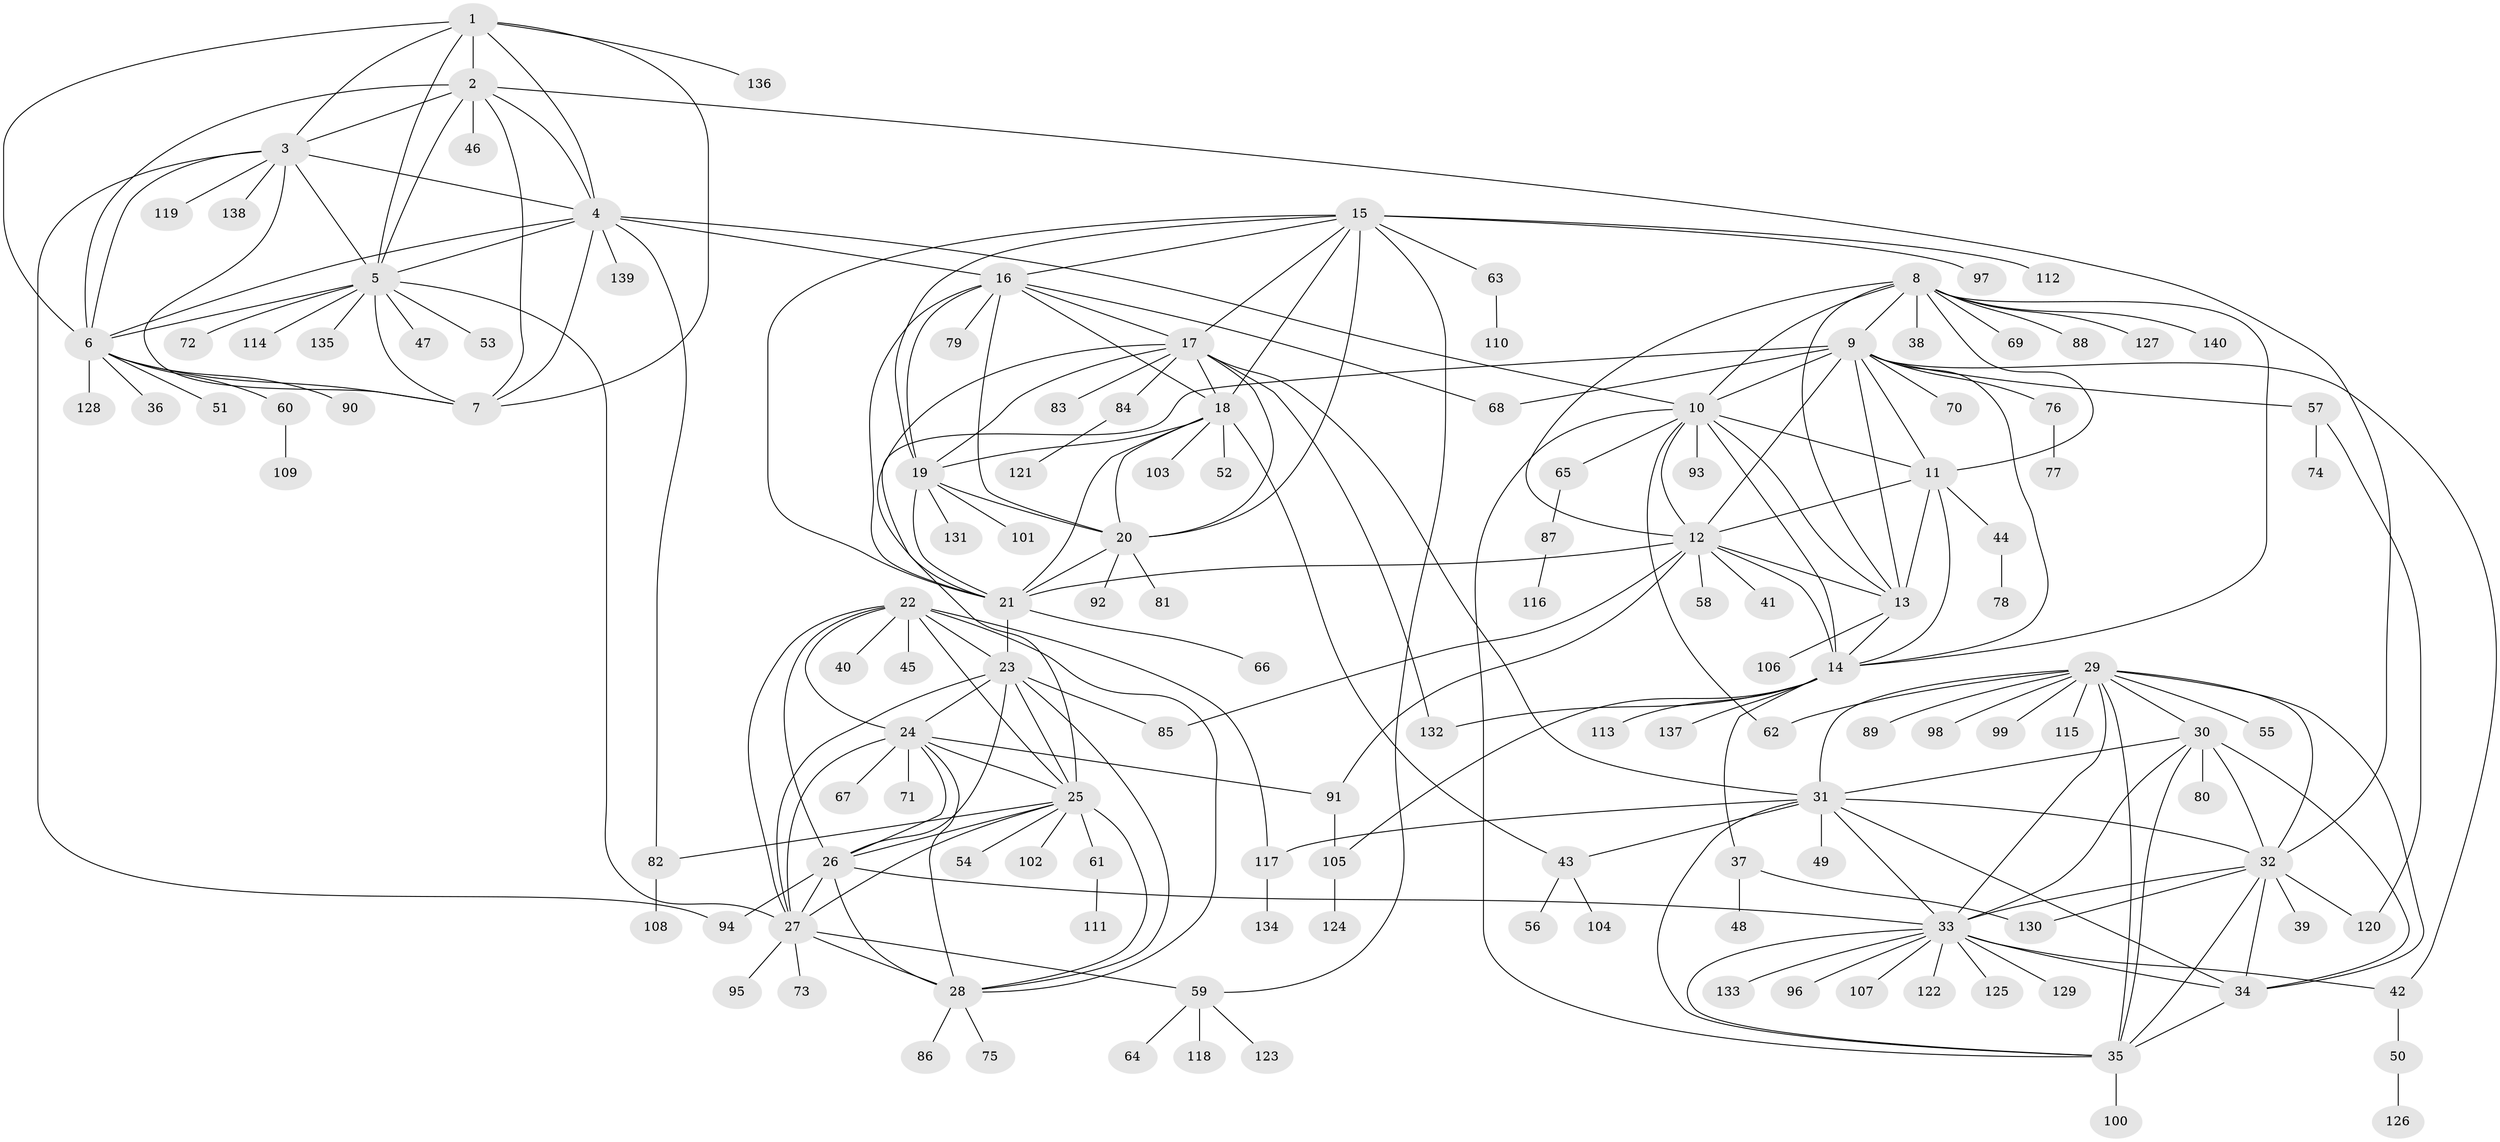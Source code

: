 // coarse degree distribution, {4: 0.02727272727272727, 9: 0.03636363636363636, 11: 0.01818181818181818, 8: 0.01818181818181818, 14: 0.00909090909090909, 15: 0.01818181818181818, 5: 0.01818181818181818, 7: 0.01818181818181818, 6: 0.02727272727272727, 13: 0.00909090909090909, 10: 0.00909090909090909, 1: 0.6272727272727273, 3: 0.05454545454545454, 2: 0.10909090909090909}
// Generated by graph-tools (version 1.1) at 2025/24/03/03/25 07:24:17]
// undirected, 140 vertices, 234 edges
graph export_dot {
graph [start="1"]
  node [color=gray90,style=filled];
  1;
  2;
  3;
  4;
  5;
  6;
  7;
  8;
  9;
  10;
  11;
  12;
  13;
  14;
  15;
  16;
  17;
  18;
  19;
  20;
  21;
  22;
  23;
  24;
  25;
  26;
  27;
  28;
  29;
  30;
  31;
  32;
  33;
  34;
  35;
  36;
  37;
  38;
  39;
  40;
  41;
  42;
  43;
  44;
  45;
  46;
  47;
  48;
  49;
  50;
  51;
  52;
  53;
  54;
  55;
  56;
  57;
  58;
  59;
  60;
  61;
  62;
  63;
  64;
  65;
  66;
  67;
  68;
  69;
  70;
  71;
  72;
  73;
  74;
  75;
  76;
  77;
  78;
  79;
  80;
  81;
  82;
  83;
  84;
  85;
  86;
  87;
  88;
  89;
  90;
  91;
  92;
  93;
  94;
  95;
  96;
  97;
  98;
  99;
  100;
  101;
  102;
  103;
  104;
  105;
  106;
  107;
  108;
  109;
  110;
  111;
  112;
  113;
  114;
  115;
  116;
  117;
  118;
  119;
  120;
  121;
  122;
  123;
  124;
  125;
  126;
  127;
  128;
  129;
  130;
  131;
  132;
  133;
  134;
  135;
  136;
  137;
  138;
  139;
  140;
  1 -- 2;
  1 -- 3;
  1 -- 4;
  1 -- 5;
  1 -- 6;
  1 -- 7;
  1 -- 136;
  2 -- 3;
  2 -- 4;
  2 -- 5;
  2 -- 6;
  2 -- 7;
  2 -- 32;
  2 -- 46;
  3 -- 4;
  3 -- 5;
  3 -- 6;
  3 -- 7;
  3 -- 94;
  3 -- 119;
  3 -- 138;
  4 -- 5;
  4 -- 6;
  4 -- 7;
  4 -- 10;
  4 -- 16;
  4 -- 82;
  4 -- 139;
  5 -- 6;
  5 -- 7;
  5 -- 27;
  5 -- 47;
  5 -- 53;
  5 -- 72;
  5 -- 114;
  5 -- 135;
  6 -- 7;
  6 -- 36;
  6 -- 51;
  6 -- 60;
  6 -- 90;
  6 -- 128;
  8 -- 9;
  8 -- 10;
  8 -- 11;
  8 -- 12;
  8 -- 13;
  8 -- 14;
  8 -- 38;
  8 -- 69;
  8 -- 88;
  8 -- 127;
  8 -- 140;
  9 -- 10;
  9 -- 11;
  9 -- 12;
  9 -- 13;
  9 -- 14;
  9 -- 25;
  9 -- 42;
  9 -- 57;
  9 -- 68;
  9 -- 70;
  9 -- 76;
  10 -- 11;
  10 -- 12;
  10 -- 13;
  10 -- 14;
  10 -- 35;
  10 -- 62;
  10 -- 65;
  10 -- 93;
  11 -- 12;
  11 -- 13;
  11 -- 14;
  11 -- 44;
  12 -- 13;
  12 -- 14;
  12 -- 21;
  12 -- 41;
  12 -- 58;
  12 -- 85;
  12 -- 91;
  13 -- 14;
  13 -- 106;
  14 -- 37;
  14 -- 105;
  14 -- 113;
  14 -- 132;
  14 -- 137;
  15 -- 16;
  15 -- 17;
  15 -- 18;
  15 -- 19;
  15 -- 20;
  15 -- 21;
  15 -- 59;
  15 -- 63;
  15 -- 97;
  15 -- 112;
  16 -- 17;
  16 -- 18;
  16 -- 19;
  16 -- 20;
  16 -- 21;
  16 -- 68;
  16 -- 79;
  17 -- 18;
  17 -- 19;
  17 -- 20;
  17 -- 21;
  17 -- 31;
  17 -- 83;
  17 -- 84;
  17 -- 132;
  18 -- 19;
  18 -- 20;
  18 -- 21;
  18 -- 43;
  18 -- 52;
  18 -- 103;
  19 -- 20;
  19 -- 21;
  19 -- 101;
  19 -- 131;
  20 -- 21;
  20 -- 81;
  20 -- 92;
  21 -- 23;
  21 -- 66;
  22 -- 23;
  22 -- 24;
  22 -- 25;
  22 -- 26;
  22 -- 27;
  22 -- 28;
  22 -- 40;
  22 -- 45;
  22 -- 117;
  23 -- 24;
  23 -- 25;
  23 -- 26;
  23 -- 27;
  23 -- 28;
  23 -- 85;
  24 -- 25;
  24 -- 26;
  24 -- 27;
  24 -- 28;
  24 -- 67;
  24 -- 71;
  24 -- 91;
  25 -- 26;
  25 -- 27;
  25 -- 28;
  25 -- 54;
  25 -- 61;
  25 -- 82;
  25 -- 102;
  26 -- 27;
  26 -- 28;
  26 -- 33;
  26 -- 94;
  27 -- 28;
  27 -- 59;
  27 -- 73;
  27 -- 95;
  28 -- 75;
  28 -- 86;
  29 -- 30;
  29 -- 31;
  29 -- 32;
  29 -- 33;
  29 -- 34;
  29 -- 35;
  29 -- 55;
  29 -- 62;
  29 -- 89;
  29 -- 98;
  29 -- 99;
  29 -- 115;
  30 -- 31;
  30 -- 32;
  30 -- 33;
  30 -- 34;
  30 -- 35;
  30 -- 80;
  31 -- 32;
  31 -- 33;
  31 -- 34;
  31 -- 35;
  31 -- 43;
  31 -- 49;
  31 -- 117;
  32 -- 33;
  32 -- 34;
  32 -- 35;
  32 -- 39;
  32 -- 120;
  32 -- 130;
  33 -- 34;
  33 -- 35;
  33 -- 42;
  33 -- 96;
  33 -- 107;
  33 -- 122;
  33 -- 125;
  33 -- 129;
  33 -- 133;
  34 -- 35;
  35 -- 100;
  37 -- 48;
  37 -- 130;
  42 -- 50;
  43 -- 56;
  43 -- 104;
  44 -- 78;
  50 -- 126;
  57 -- 74;
  57 -- 120;
  59 -- 64;
  59 -- 118;
  59 -- 123;
  60 -- 109;
  61 -- 111;
  63 -- 110;
  65 -- 87;
  76 -- 77;
  82 -- 108;
  84 -- 121;
  87 -- 116;
  91 -- 105;
  105 -- 124;
  117 -- 134;
}
